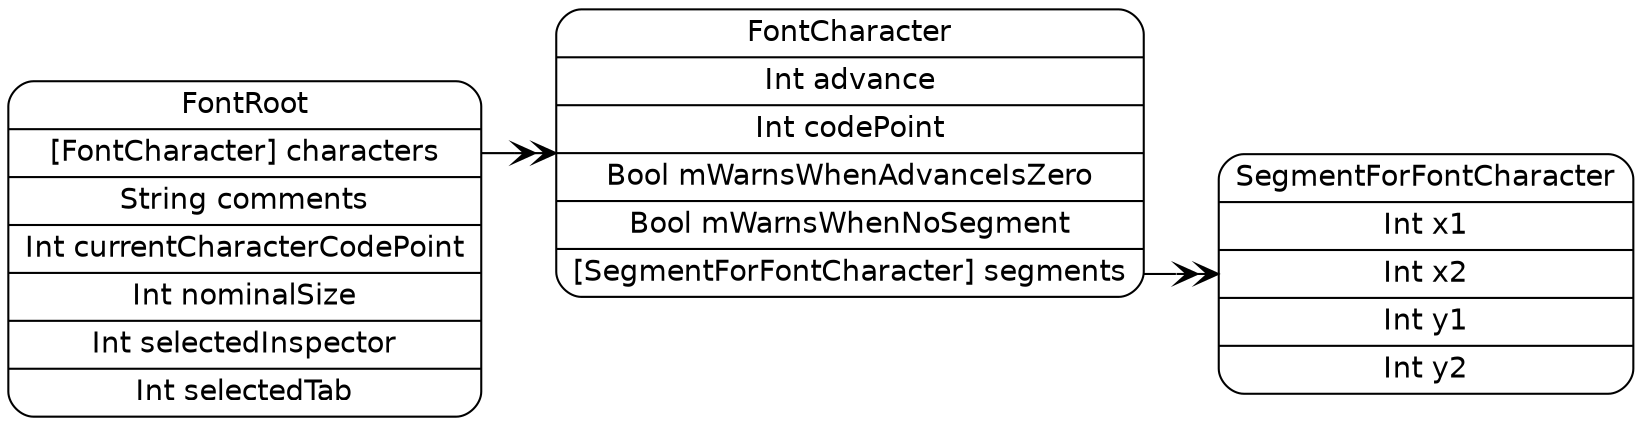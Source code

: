 digraph G {
  rankdir=LR ;
  node [shape=record fontname=helvetica style=rounded] ;
  FontRoot[label="<FontRoot>FontRoot|<characters>[FontCharacter] characters|String comments|Int currentCharacterCodePoint|Int nominalSize|Int selectedInspector|Int selectedTab"] ;
  FontCharacter[label="<FontCharacter>FontCharacter|Int advance|Int codePoint|Bool mWarnsWhenAdvanceIsZero|Bool mWarnsWhenNoSegment|<segments>[SegmentForFontCharacter] segments"] ;
  SegmentForFontCharacter[label="<SegmentForFontCharacter>SegmentForFontCharacter|Int x1|Int x2|Int y1|Int y2"] ;
  FontRoot:characters -> FontCharacter [dir=both arrowtail=none arrowhead=veevee] ;
  FontCharacter:segments -> SegmentForFontCharacter [dir=both arrowtail=none arrowhead=veevee] ;
}
